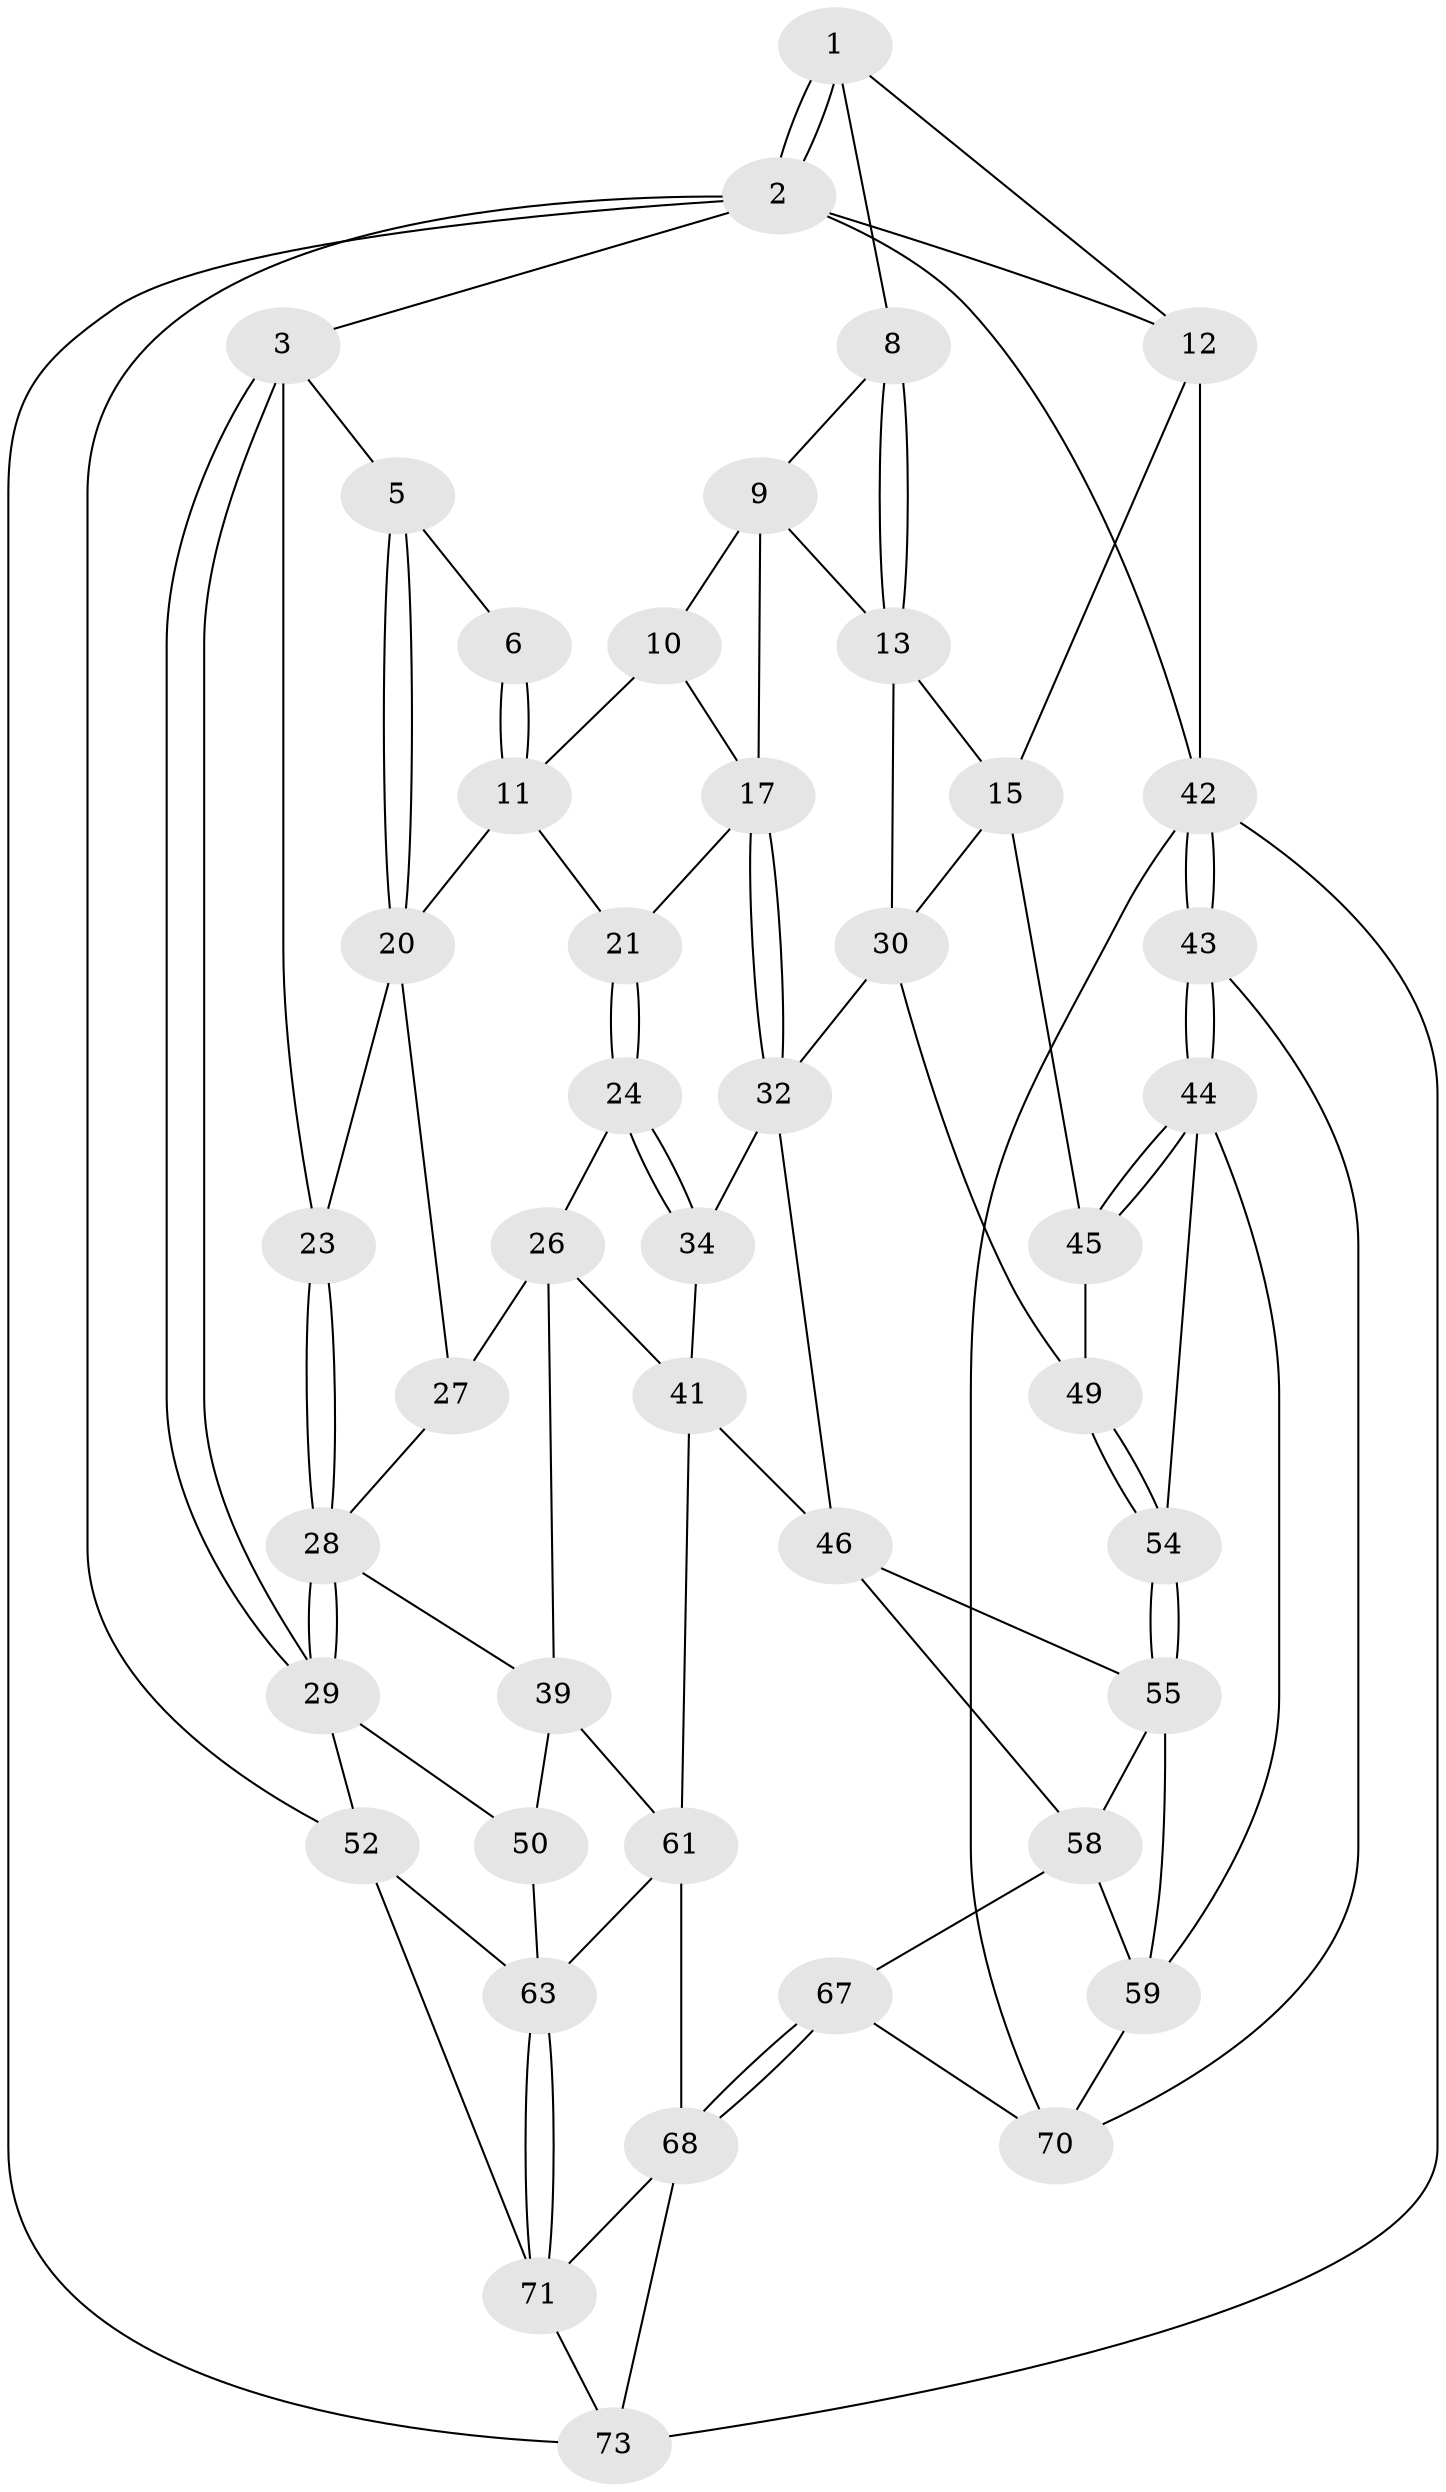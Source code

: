 // Generated by graph-tools (version 1.1) at 2025/24/03/03/25 07:24:39]
// undirected, 45 vertices, 100 edges
graph export_dot {
graph [start="1"]
  node [color=gray90,style=filled];
  1 [pos="+0.36846564520378544+0",super="+7"];
  2 [pos="+0+0",super="+53"];
  3 [pos="+0+0",super="+4"];
  5 [pos="+0.20476490864837218+0.11448551619713974"];
  6 [pos="+0.30000025487702564+0"];
  8 [pos="+0.518720380368162+0.005321676051274692"];
  9 [pos="+0.5050851784977912+0.05412589655020705",super="+16"];
  10 [pos="+0.4871434349292597+0.09450103947216379"];
  11 [pos="+0.3812068041151103+0.18062221132786924",super="+19"];
  12 [pos="+1+0"];
  13 [pos="+0.7718549144847561+0.1925806272828106",super="+14"];
  15 [pos="+1+0",super="+36"];
  17 [pos="+0.6092516037263535+0.30054489215816577",super="+18"];
  20 [pos="+0.34732751678145735+0.22971965070791833",super="+22"];
  21 [pos="+0.49709289330792333+0.31786821934097254"];
  23 [pos="+0.07383212266211837+0.22928202192325467"];
  24 [pos="+0.48665918489788257+0.3410788348875176",super="+25"];
  26 [pos="+0.27867831090267114+0.4009483646547932",super="+38"];
  27 [pos="+0.2769246272761283+0.3996216581574544"];
  28 [pos="+0.09563745563496248+0.4060965719383115",super="+35"];
  29 [pos="+0+0.42033071141465655",super="+51"];
  30 [pos="+0.8459349873388234+0.39550121355475737",super="+31"];
  32 [pos="+0.6572708689444672+0.4658123681542586",super="+33"];
  34 [pos="+0.49058907235086396+0.46892661443728545",super="+37"];
  39 [pos="+0.13400084033368245+0.6031651083852482",super="+40"];
  41 [pos="+0.38318691853684805+0.6409785185221031",super="+48"];
  42 [pos="+1+1",super="+75"];
  43 [pos="+1+0.9627800479570503"];
  44 [pos="+1+0.7933432303002308",super="+57"];
  45 [pos="+1+0.4637937397104196"];
  46 [pos="+0.5800308736124076+0.5779871494637648",super="+47"];
  49 [pos="+0.8441936425159308+0.49972163406272857"];
  50 [pos="+0.10864288745700534+0.602380121699661"];
  52 [pos="+0+1",super="+66"];
  54 [pos="+0.8481707826472983+0.6442735496347333"];
  55 [pos="+0.65778917654357+0.6585320692498005",super="+56"];
  58 [pos="+0.5502350163638599+0.758473059473733",super="+60"];
  59 [pos="+0.6573381538228232+0.6953801271119436",super="+65"];
  61 [pos="+0.3661668666453997+0.7846695378826892",super="+62"];
  63 [pos="+0.2340336442424557+0.8122611902225935",super="+64"];
  67 [pos="+0.5988240297254939+0.877595456524331"];
  68 [pos="+0.5193860672188629+0.9401816472674753",super="+69"];
  70 [pos="+0.7609031792234143+0.872970375532419",super="+74"];
  71 [pos="+0.1926497424988779+0.8441261948715146",super="+72"];
  73 [pos="+0.09075942545121692+1",super="+76"];
  1 -- 2;
  1 -- 2;
  1 -- 8;
  1 -- 12;
  2 -- 3;
  2 -- 12;
  2 -- 73;
  2 -- 42;
  2 -- 52;
  3 -- 29;
  3 -- 29;
  3 -- 5;
  3 -- 23;
  5 -- 6;
  5 -- 20;
  5 -- 20;
  6 -- 11;
  6 -- 11;
  8 -- 9;
  8 -- 13;
  8 -- 13;
  9 -- 10;
  9 -- 13;
  9 -- 17;
  10 -- 11;
  10 -- 17;
  11 -- 20;
  11 -- 21;
  12 -- 15;
  12 -- 42;
  13 -- 30;
  13 -- 15;
  15 -- 45;
  15 -- 30;
  17 -- 32;
  17 -- 32;
  17 -- 21;
  20 -- 27;
  20 -- 23;
  21 -- 24;
  21 -- 24;
  23 -- 28;
  23 -- 28;
  24 -- 34 [weight=2];
  24 -- 34;
  24 -- 26;
  26 -- 27;
  26 -- 41;
  26 -- 39;
  27 -- 28;
  28 -- 29;
  28 -- 29;
  28 -- 39;
  29 -- 50;
  29 -- 52;
  30 -- 32;
  30 -- 49;
  32 -- 34;
  32 -- 46;
  34 -- 41;
  39 -- 61;
  39 -- 50;
  41 -- 61;
  41 -- 46;
  42 -- 43;
  42 -- 43;
  42 -- 73;
  42 -- 70;
  43 -- 44;
  43 -- 44;
  43 -- 70;
  44 -- 45;
  44 -- 45;
  44 -- 59;
  44 -- 54;
  45 -- 49;
  46 -- 55;
  46 -- 58;
  49 -- 54;
  49 -- 54;
  50 -- 63;
  52 -- 71;
  52 -- 63;
  54 -- 55;
  54 -- 55;
  55 -- 59;
  55 -- 58;
  58 -- 67;
  58 -- 59;
  59 -- 70;
  61 -- 63;
  61 -- 68;
  63 -- 71;
  63 -- 71;
  67 -- 68;
  67 -- 68;
  67 -- 70;
  68 -- 73;
  68 -- 71;
  71 -- 73;
}
